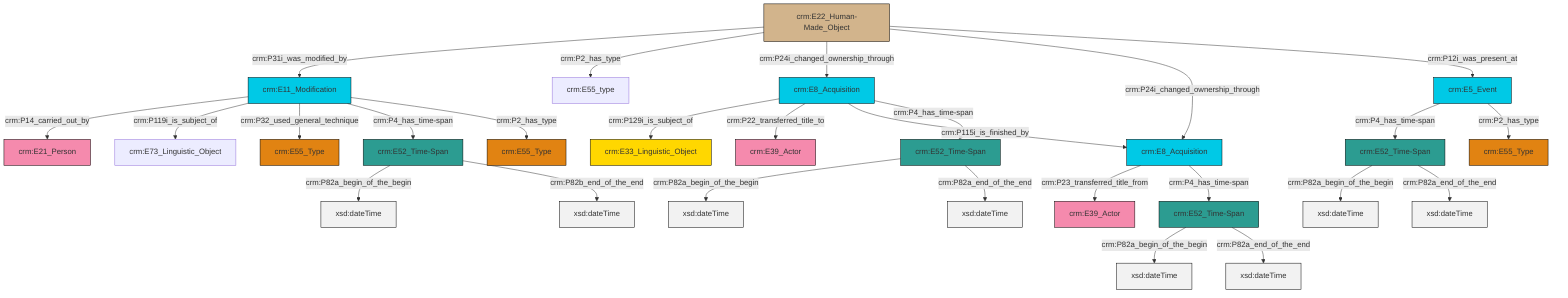 graph TD
classDef Literal fill:#f2f2f2,stroke:#000000;
classDef CRM_Entity fill:#FFFFFF,stroke:#000000;
classDef Temporal_Entity fill:#00C9E6, stroke:#000000;
classDef Type fill:#E18312, stroke:#000000;
classDef Time-Span fill:#2C9C91, stroke:#000000;
classDef Appellation fill:#FFEB7F, stroke:#000000;
classDef Place fill:#008836, stroke:#000000;
classDef Persistent_Item fill:#B266B2, stroke:#000000;
classDef Conceptual_Object fill:#FFD700, stroke:#000000;
classDef Physical_Thing fill:#D2B48C, stroke:#000000;
classDef Actor fill:#f58aad, stroke:#000000;
classDef PC_Classes fill:#4ce600, stroke:#000000;
classDef Multi fill:#cccccc,stroke:#000000;

4["crm:E22_Human-Made_Object"]:::Physical_Thing -->|crm:P31i_was_modified_by| 6["crm:E11_Modification"]:::Temporal_Entity
6["crm:E11_Modification"]:::Temporal_Entity -->|crm:P14_carried_out_by| 7["crm:E21_Person"]:::Actor
10["crm:E52_Time-Span"]:::Time-Span -->|crm:P82a_begin_of_the_begin| 11[xsd:dateTime]:::Literal
12["crm:E52_Time-Span"]:::Time-Span -->|crm:P82a_begin_of_the_begin| 13[xsd:dateTime]:::Literal
12["crm:E52_Time-Span"]:::Time-Span -->|crm:P82a_end_of_the_end| 16[xsd:dateTime]:::Literal
19["crm:E8_Acquisition"]:::Temporal_Entity -->|crm:P129i_is_subject_of| 0["crm:E33_Linguistic_Object"]:::Conceptual_Object
20["crm:E52_Time-Span"]:::Time-Span -->|crm:P82a_begin_of_the_begin| 21[xsd:dateTime]:::Literal
8["crm:E5_Event"]:::Temporal_Entity -->|crm:P4_has_time-span| 20["crm:E52_Time-Span"]:::Time-Span
4["crm:E22_Human-Made_Object"]:::Physical_Thing -->|crm:P2_has_type| 23["crm:E55_type"]:::Default
10["crm:E52_Time-Span"]:::Time-Span -->|crm:P82a_end_of_the_end| 24[xsd:dateTime]:::Literal
4["crm:E22_Human-Made_Object"]:::Physical_Thing -->|crm:P24i_changed_ownership_through| 19["crm:E8_Acquisition"]:::Temporal_Entity
4["crm:E22_Human-Made_Object"]:::Physical_Thing -->|crm:P24i_changed_ownership_through| 17["crm:E8_Acquisition"]:::Temporal_Entity
19["crm:E8_Acquisition"]:::Temporal_Entity -->|crm:P22_transferred_title_to| 26["crm:E39_Actor"]:::Actor
6["crm:E11_Modification"]:::Temporal_Entity -->|crm:P119i_is_subject_of| 27["crm:E73_Linguistic_Object"]:::Default
8["crm:E5_Event"]:::Temporal_Entity -->|crm:P2_has_type| 14["crm:E55_Type"]:::Type
4["crm:E22_Human-Made_Object"]:::Physical_Thing -->|crm:P12i_was_present_at| 8["crm:E5_Event"]:::Temporal_Entity
17["crm:E8_Acquisition"]:::Temporal_Entity -->|crm:P23_transferred_title_from| 32["crm:E39_Actor"]:::Actor
19["crm:E8_Acquisition"]:::Temporal_Entity -->|crm:P115i_is_finished_by| 17["crm:E8_Acquisition"]:::Temporal_Entity
6["crm:E11_Modification"]:::Temporal_Entity -->|crm:P32_used_general_technique| 2["crm:E55_Type"]:::Type
20["crm:E52_Time-Span"]:::Time-Span -->|crm:P82a_end_of_the_end| 35[xsd:dateTime]:::Literal
17["crm:E8_Acquisition"]:::Temporal_Entity -->|crm:P4_has_time-span| 12["crm:E52_Time-Span"]:::Time-Span
36["crm:E52_Time-Span"]:::Time-Span -->|crm:P82a_begin_of_the_begin| 37[xsd:dateTime]:::Literal
6["crm:E11_Modification"]:::Temporal_Entity -->|crm:P4_has_time-span| 36["crm:E52_Time-Span"]:::Time-Span
36["crm:E52_Time-Span"]:::Time-Span -->|crm:P82b_end_of_the_end| 41[xsd:dateTime]:::Literal
6["crm:E11_Modification"]:::Temporal_Entity -->|crm:P2_has_type| 33["crm:E55_Type"]:::Type
19["crm:E8_Acquisition"]:::Temporal_Entity -->|crm:P4_has_time-span| 10["crm:E52_Time-Span"]:::Time-Span